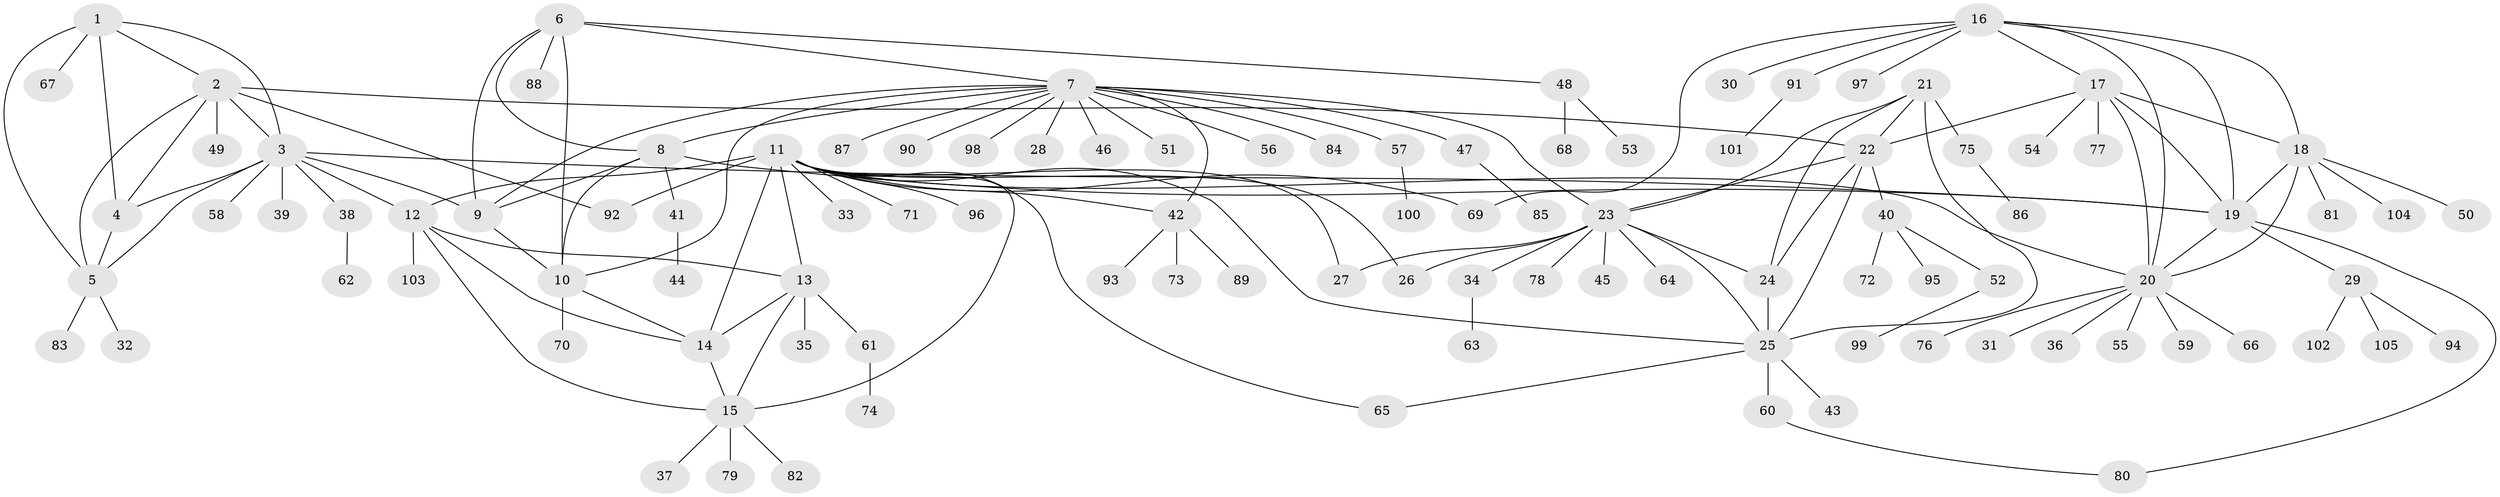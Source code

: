 // coarse degree distribution, {4: 0.047619047619047616, 15: 0.023809523809523808, 1: 0.6428571428571429, 2: 0.11904761904761904, 9: 0.047619047619047616, 5: 0.047619047619047616, 6: 0.047619047619047616, 10: 0.023809523809523808}
// Generated by graph-tools (version 1.1) at 2025/37/03/04/25 23:37:42]
// undirected, 105 vertices, 147 edges
graph export_dot {
  node [color=gray90,style=filled];
  1;
  2;
  3;
  4;
  5;
  6;
  7;
  8;
  9;
  10;
  11;
  12;
  13;
  14;
  15;
  16;
  17;
  18;
  19;
  20;
  21;
  22;
  23;
  24;
  25;
  26;
  27;
  28;
  29;
  30;
  31;
  32;
  33;
  34;
  35;
  36;
  37;
  38;
  39;
  40;
  41;
  42;
  43;
  44;
  45;
  46;
  47;
  48;
  49;
  50;
  51;
  52;
  53;
  54;
  55;
  56;
  57;
  58;
  59;
  60;
  61;
  62;
  63;
  64;
  65;
  66;
  67;
  68;
  69;
  70;
  71;
  72;
  73;
  74;
  75;
  76;
  77;
  78;
  79;
  80;
  81;
  82;
  83;
  84;
  85;
  86;
  87;
  88;
  89;
  90;
  91;
  92;
  93;
  94;
  95;
  96;
  97;
  98;
  99;
  100;
  101;
  102;
  103;
  104;
  105;
  1 -- 2;
  1 -- 3;
  1 -- 4;
  1 -- 5;
  1 -- 67;
  2 -- 3;
  2 -- 4;
  2 -- 5;
  2 -- 22;
  2 -- 49;
  2 -- 92;
  3 -- 4;
  3 -- 5;
  3 -- 9;
  3 -- 12;
  3 -- 19;
  3 -- 38;
  3 -- 39;
  3 -- 58;
  4 -- 5;
  5 -- 32;
  5 -- 83;
  6 -- 7;
  6 -- 8;
  6 -- 9;
  6 -- 10;
  6 -- 48;
  6 -- 88;
  7 -- 8;
  7 -- 9;
  7 -- 10;
  7 -- 23;
  7 -- 28;
  7 -- 42;
  7 -- 46;
  7 -- 47;
  7 -- 51;
  7 -- 56;
  7 -- 57;
  7 -- 84;
  7 -- 87;
  7 -- 90;
  7 -- 98;
  8 -- 9;
  8 -- 10;
  8 -- 19;
  8 -- 41;
  9 -- 10;
  10 -- 14;
  10 -- 70;
  11 -- 12;
  11 -- 13;
  11 -- 14;
  11 -- 15;
  11 -- 20;
  11 -- 25;
  11 -- 26;
  11 -- 27;
  11 -- 33;
  11 -- 42;
  11 -- 65;
  11 -- 69;
  11 -- 71;
  11 -- 92;
  11 -- 96;
  12 -- 13;
  12 -- 14;
  12 -- 15;
  12 -- 103;
  13 -- 14;
  13 -- 15;
  13 -- 35;
  13 -- 61;
  14 -- 15;
  15 -- 37;
  15 -- 79;
  15 -- 82;
  16 -- 17;
  16 -- 18;
  16 -- 19;
  16 -- 20;
  16 -- 30;
  16 -- 69;
  16 -- 91;
  16 -- 97;
  17 -- 18;
  17 -- 19;
  17 -- 20;
  17 -- 22;
  17 -- 54;
  17 -- 77;
  18 -- 19;
  18 -- 20;
  18 -- 50;
  18 -- 81;
  18 -- 104;
  19 -- 20;
  19 -- 29;
  19 -- 80;
  20 -- 31;
  20 -- 36;
  20 -- 55;
  20 -- 59;
  20 -- 66;
  20 -- 76;
  21 -- 22;
  21 -- 23;
  21 -- 24;
  21 -- 25;
  21 -- 75;
  22 -- 23;
  22 -- 24;
  22 -- 25;
  22 -- 40;
  23 -- 24;
  23 -- 25;
  23 -- 26;
  23 -- 27;
  23 -- 34;
  23 -- 45;
  23 -- 64;
  23 -- 78;
  24 -- 25;
  25 -- 43;
  25 -- 60;
  25 -- 65;
  29 -- 94;
  29 -- 102;
  29 -- 105;
  34 -- 63;
  38 -- 62;
  40 -- 52;
  40 -- 72;
  40 -- 95;
  41 -- 44;
  42 -- 73;
  42 -- 89;
  42 -- 93;
  47 -- 85;
  48 -- 53;
  48 -- 68;
  52 -- 99;
  57 -- 100;
  60 -- 80;
  61 -- 74;
  75 -- 86;
  91 -- 101;
}
